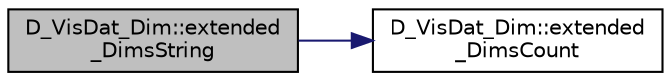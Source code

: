 digraph "D_VisDat_Dim::extended_DimsString"
{
 // LATEX_PDF_SIZE
  edge [fontname="Helvetica",fontsize="10",labelfontname="Helvetica",labelfontsize="10"];
  node [fontname="Helvetica",fontsize="10",shape=record];
  rankdir="LR";
  Node1 [label="D_VisDat_Dim::extended\l_DimsString",height=0.2,width=0.4,color="black", fillcolor="grey75", style="filled", fontcolor="black",tooltip=" "];
  Node1 -> Node2 [color="midnightblue",fontsize="10",style="solid",fontname="Helvetica"];
  Node2 [label="D_VisDat_Dim::extended\l_DimsCount",height=0.2,width=0.4,color="black", fillcolor="white", style="filled",URL="$class_d___vis_dat___dim.html#a36b32c5b991bf8cbe3975ede40190460",tooltip=" "];
}
